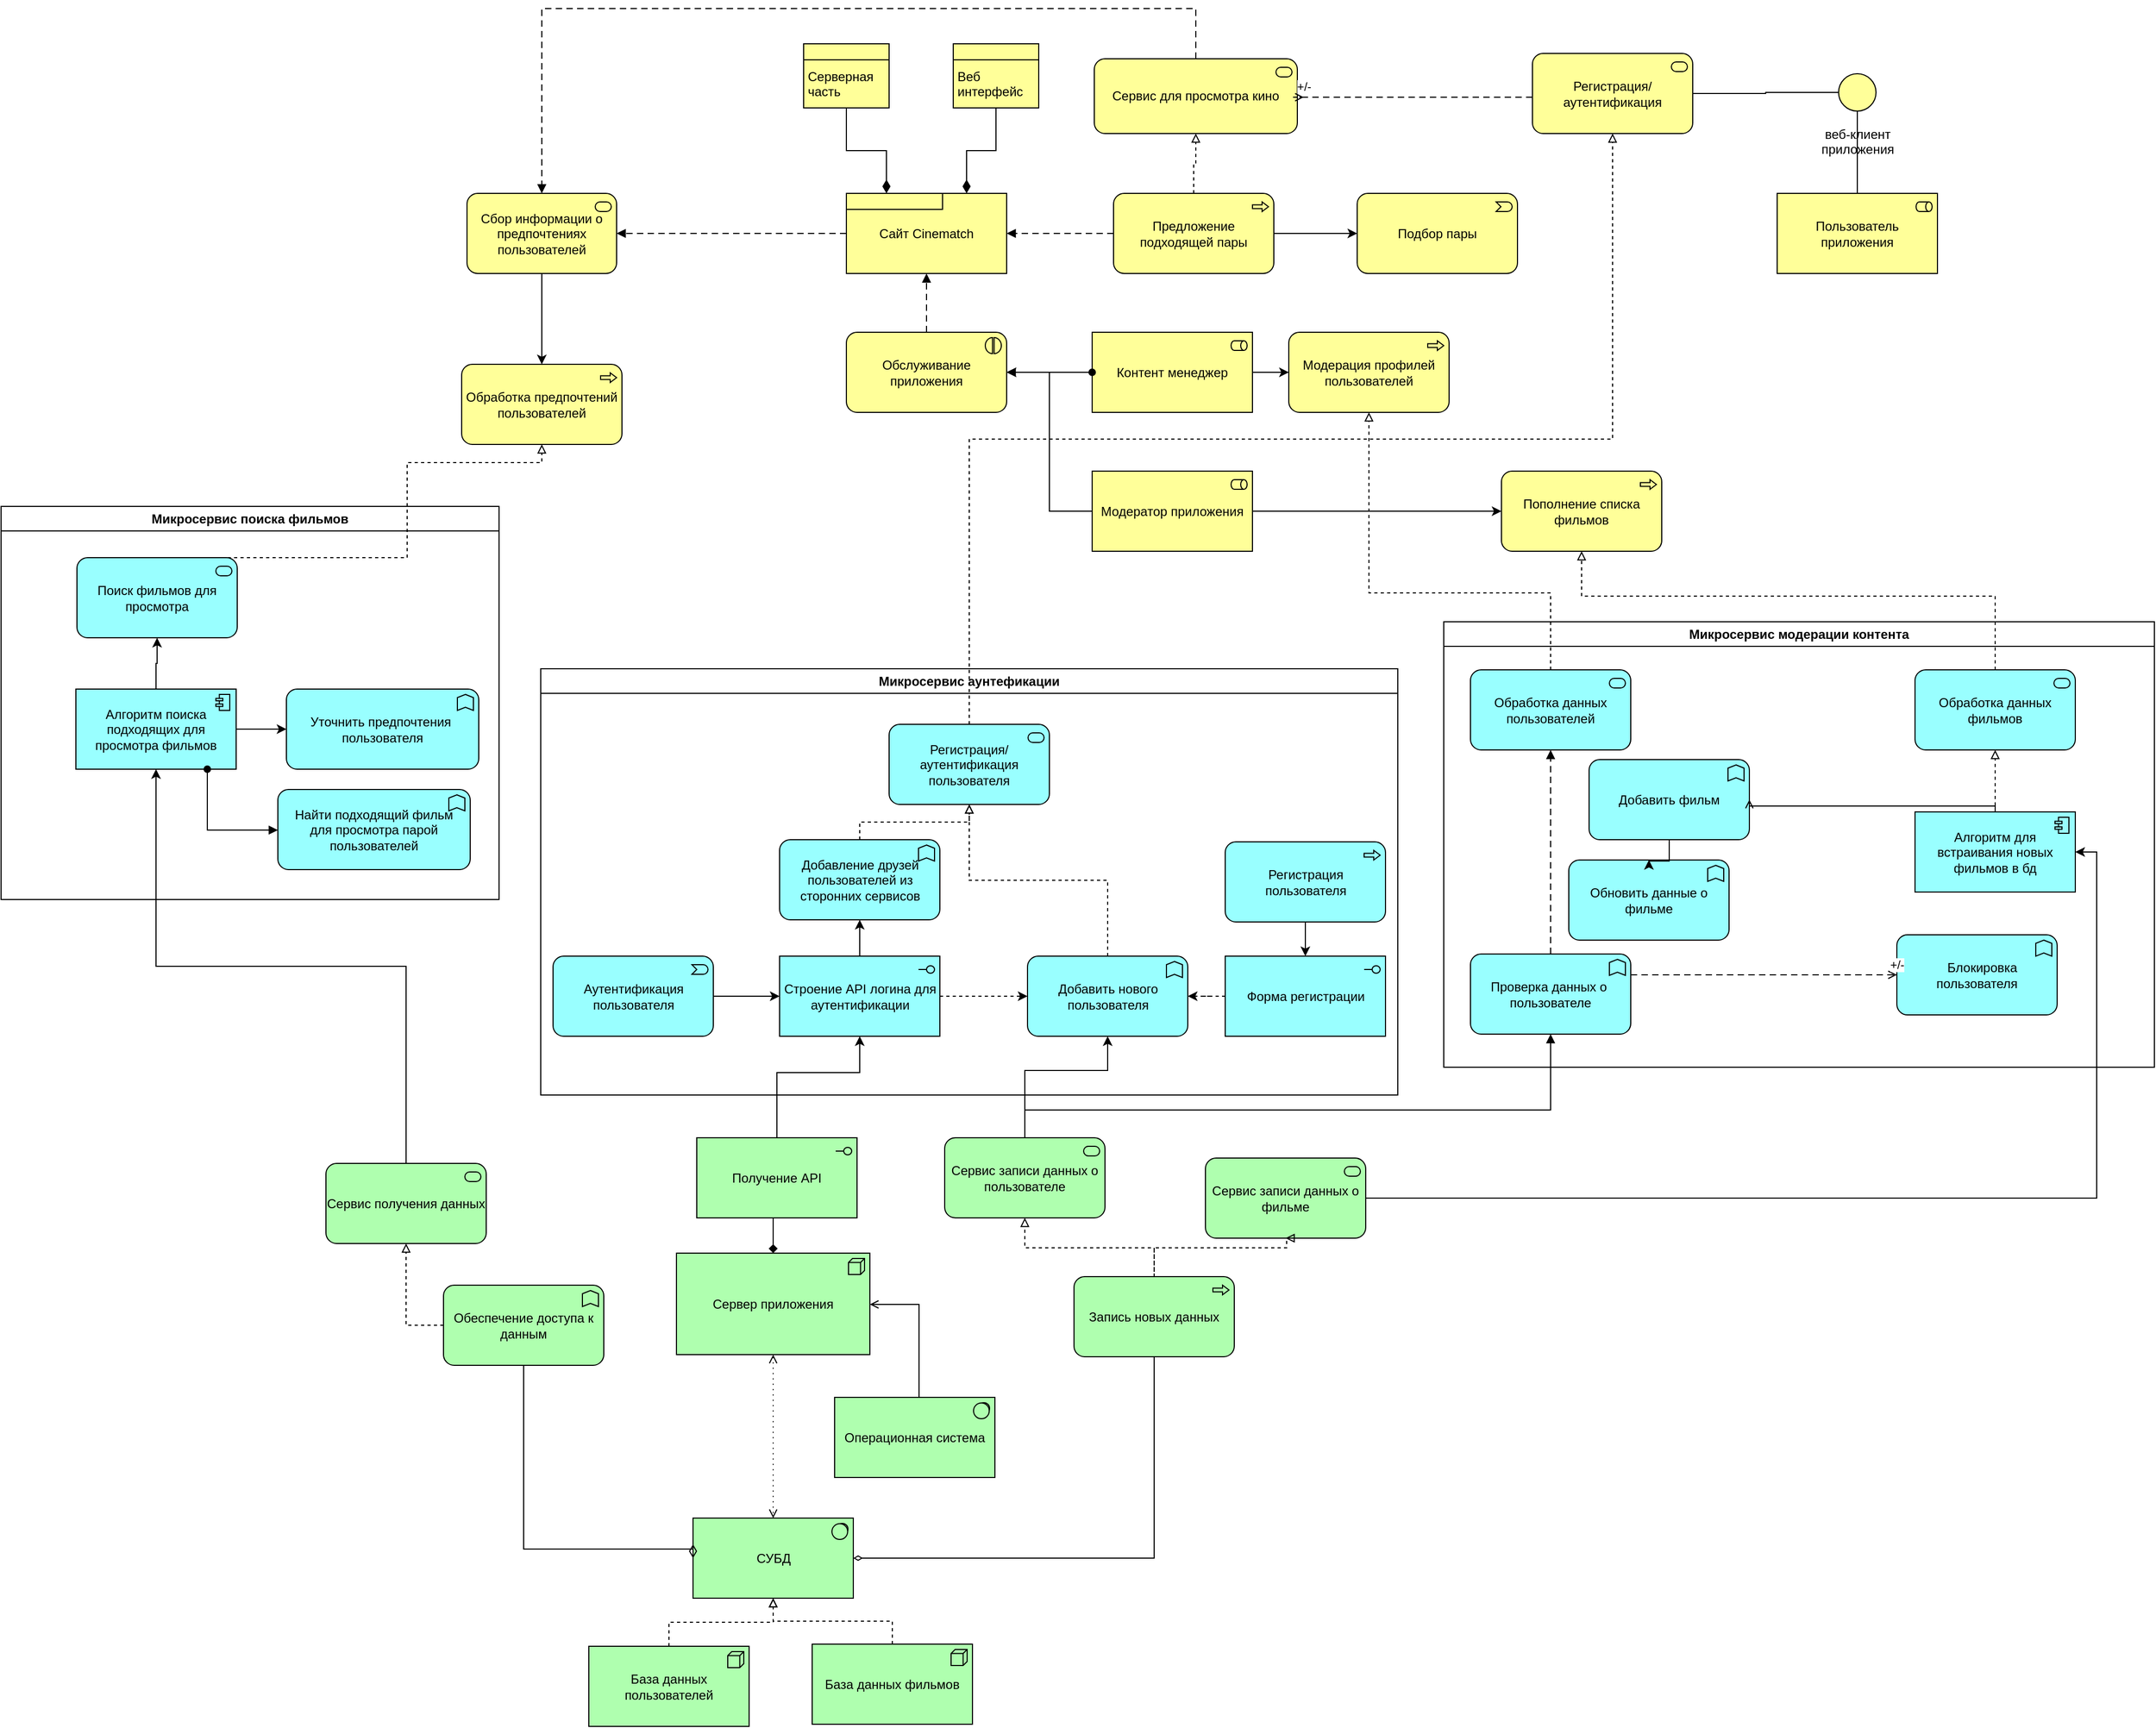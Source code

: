 <mxfile version="21.1.9" type="google">
  <diagram id="6I0OCvxSQrVGMHxT2VVA" name="Page-1">
    <mxGraphModel grid="0" page="0" gridSize="10" guides="1" tooltips="1" connect="1" arrows="1" fold="1" pageScale="1" pageWidth="850" pageHeight="1100" math="0" shadow="0">
      <root>
        <mxCell id="0" />
        <mxCell id="1" parent="0" />
        <mxCell id="NRnLiXCZs7Ot5jkAOs1V-1" value="Сервис для просмотра кино" style="html=1;outlineConnect=0;whiteSpace=wrap;fillColor=#ffff99;shape=mxgraph.archimate3.application;appType=serv;archiType=rounded;" vertex="1" parent="1">
          <mxGeometry x="612" y="334" width="190" height="70" as="geometry" />
        </mxCell>
        <mxCell id="NRnLiXCZs7Ot5jkAOs1V-2" value="Сайт Cinematch" style="html=1;outlineConnect=0;whiteSpace=wrap;fillColor=#ffff99;shape=mxgraph.archimate3.product;" vertex="1" parent="1">
          <mxGeometry x="380" y="460" width="150" height="75" as="geometry" />
        </mxCell>
        <mxCell id="NRnLiXCZs7Ot5jkAOs1V-3" value="&lt;table cellpadding=&quot;0&quot; cellspacing=&quot;0&quot; style=&quot;font-size:1em;width:100%;height:100%;&quot;&gt;&lt;tbody&gt;&lt;tr style=&quot;height:20px;&quot;&gt;&lt;td align=&quot;center&quot;&gt;&lt;/td&gt;&lt;/tr&gt;&lt;tr&gt;&lt;td align=&quot;left&quot; valign=&quot;top&quot; style=&quot;padding:4px;&quot;&gt;Серверная часть&lt;/td&gt;&lt;/tr&gt;&lt;/tbody&gt;&lt;/table&gt;" style="html=1;outlineConnect=0;whiteSpace=wrap;fillColor=#ffff99;shape=mxgraph.archimate3.businessObject;overflow=fill;" vertex="1" parent="1">
          <mxGeometry x="340" y="320" width="80" height="60" as="geometry" />
        </mxCell>
        <mxCell id="NRnLiXCZs7Ot5jkAOs1V-4" value="&lt;table cellpadding=&quot;0&quot; cellspacing=&quot;0&quot; style=&quot;font-size:1em;width:100%;height:100%;&quot;&gt;&lt;tbody&gt;&lt;tr style=&quot;height:20px;&quot;&gt;&lt;td align=&quot;center&quot;&gt;&lt;/td&gt;&lt;/tr&gt;&lt;tr&gt;&lt;td align=&quot;left&quot; valign=&quot;top&quot; style=&quot;padding:4px;&quot;&gt;Веб интерфейс&lt;/td&gt;&lt;/tr&gt;&lt;/tbody&gt;&lt;/table&gt;" style="html=1;outlineConnect=0;whiteSpace=wrap;fillColor=#ffff99;shape=mxgraph.archimate3.businessObject;overflow=fill;" vertex="1" parent="1">
          <mxGeometry x="480" y="320" width="80" height="60" as="geometry" />
        </mxCell>
        <mxCell id="NRnLiXCZs7Ot5jkAOs1V-5" value="Обслуживание приложения" style="html=1;outlineConnect=0;whiteSpace=wrap;fillColor=#ffff99;shape=mxgraph.archimate3.application;appType=interaction;archiType=rounded;" vertex="1" parent="1">
          <mxGeometry x="380" y="590" width="150" height="75" as="geometry" />
        </mxCell>
        <mxCell id="NRnLiXCZs7Ot5jkAOs1V-15" style="edgeStyle=orthogonalEdgeStyle;rounded=0;orthogonalLoop=1;jettySize=auto;html=1;entryX=0;entryY=0.5;entryDx=0;entryDy=0;entryPerimeter=0;" edge="1" parent="1" source="NRnLiXCZs7Ot5jkAOs1V-6" target="NRnLiXCZs7Ot5jkAOs1V-7">
          <mxGeometry relative="1" as="geometry" />
        </mxCell>
        <mxCell id="NRnLiXCZs7Ot5jkAOs1V-6" value="Контент менеджер" style="html=1;outlineConnect=0;whiteSpace=wrap;fillColor=#ffff99;shape=mxgraph.archimate3.application;appType=role;archiType=square;" vertex="1" parent="1">
          <mxGeometry x="610" y="590" width="150" height="75" as="geometry" />
        </mxCell>
        <mxCell id="NRnLiXCZs7Ot5jkAOs1V-7" value="Модерация профилей пользователей" style="html=1;outlineConnect=0;whiteSpace=wrap;fillColor=#ffff99;shape=mxgraph.archimate3.application;appType=proc;archiType=rounded;" vertex="1" parent="1">
          <mxGeometry x="794" y="590" width="150" height="75" as="geometry" />
        </mxCell>
        <mxCell id="NRnLiXCZs7Ot5jkAOs1V-17" value="" style="edgeStyle=orthogonalEdgeStyle;rounded=0;orthogonalLoop=1;jettySize=auto;html=1;" edge="1" parent="1" source="NRnLiXCZs7Ot5jkAOs1V-8" target="NRnLiXCZs7Ot5jkAOs1V-9">
          <mxGeometry relative="1" as="geometry" />
        </mxCell>
        <mxCell id="NRnLiXCZs7Ot5jkAOs1V-21" style="edgeStyle=orthogonalEdgeStyle;rounded=0;orthogonalLoop=1;jettySize=auto;html=1;entryX=1;entryY=0.5;entryDx=0;entryDy=0;entryPerimeter=0;" edge="1" parent="1" source="NRnLiXCZs7Ot5jkAOs1V-8" target="NRnLiXCZs7Ot5jkAOs1V-5">
          <mxGeometry relative="1" as="geometry" />
        </mxCell>
        <mxCell id="NRnLiXCZs7Ot5jkAOs1V-8" value="Модератор приложения" style="html=1;outlineConnect=0;whiteSpace=wrap;fillColor=#ffff99;shape=mxgraph.archimate3.application;appType=role;archiType=square;" vertex="1" parent="1">
          <mxGeometry x="610" y="720" width="150" height="75" as="geometry" />
        </mxCell>
        <mxCell id="NRnLiXCZs7Ot5jkAOs1V-9" value="Пополнение списка фильмов" style="html=1;outlineConnect=0;whiteSpace=wrap;fillColor=#ffff99;shape=mxgraph.archimate3.application;appType=proc;archiType=rounded;" vertex="1" parent="1">
          <mxGeometry x="993" y="720" width="150" height="75" as="geometry" />
        </mxCell>
        <mxCell id="NRnLiXCZs7Ot5jkAOs1V-23" value="" style="edgeStyle=orthogonalEdgeStyle;rounded=0;orthogonalLoop=1;jettySize=auto;html=1;" edge="1" parent="1" source="NRnLiXCZs7Ot5jkAOs1V-10" target="NRnLiXCZs7Ot5jkAOs1V-11">
          <mxGeometry relative="1" as="geometry" />
        </mxCell>
        <mxCell id="NRnLiXCZs7Ot5jkAOs1V-10" value="Сбор информации о предпочтениях пользователей" style="html=1;outlineConnect=0;whiteSpace=wrap;fillColor=#ffff99;shape=mxgraph.archimate3.application;appType=serv;archiType=rounded;" vertex="1" parent="1">
          <mxGeometry x="25" y="460" width="140" height="75" as="geometry" />
        </mxCell>
        <mxCell id="NRnLiXCZs7Ot5jkAOs1V-11" value="Обработка предпочтений пользователей" style="html=1;outlineConnect=0;whiteSpace=wrap;fillColor=#ffff99;shape=mxgraph.archimate3.application;appType=proc;archiType=rounded;" vertex="1" parent="1">
          <mxGeometry x="20" y="620" width="150" height="75" as="geometry" />
        </mxCell>
        <mxCell id="NRnLiXCZs7Ot5jkAOs1V-14" style="edgeStyle=orthogonalEdgeStyle;rounded=0;orthogonalLoop=1;jettySize=auto;html=1;entryX=0;entryY=0.5;entryDx=0;entryDy=0;entryPerimeter=0;" edge="1" parent="1" source="NRnLiXCZs7Ot5jkAOs1V-12" target="NRnLiXCZs7Ot5jkAOs1V-13">
          <mxGeometry relative="1" as="geometry" />
        </mxCell>
        <mxCell id="NRnLiXCZs7Ot5jkAOs1V-12" value="Предложение подходящей пары" style="html=1;outlineConnect=0;whiteSpace=wrap;fillColor=#ffff99;shape=mxgraph.archimate3.application;appType=proc;archiType=rounded;" vertex="1" parent="1">
          <mxGeometry x="630" y="460" width="150" height="75" as="geometry" />
        </mxCell>
        <mxCell id="NRnLiXCZs7Ot5jkAOs1V-13" value="Подбор пары" style="html=1;outlineConnect=0;whiteSpace=wrap;fillColor=#ffff99;shape=mxgraph.archimate3.application;appType=event;archiType=rounded;" vertex="1" parent="1">
          <mxGeometry x="858" y="460" width="150" height="75" as="geometry" />
        </mxCell>
        <mxCell id="NRnLiXCZs7Ot5jkAOs1V-20" value="" style="endArrow=block;html=1;endFill=1;startArrow=oval;startFill=1;edgeStyle=elbowEdgeStyle;elbow=vertical;rounded=0;exitX=0;exitY=0.5;exitDx=0;exitDy=0;exitPerimeter=0;entryX=1;entryY=0.5;entryDx=0;entryDy=0;entryPerimeter=0;" edge="1" parent="1" source="NRnLiXCZs7Ot5jkAOs1V-6" target="NRnLiXCZs7Ot5jkAOs1V-5">
          <mxGeometry width="160" relative="1" as="geometry">
            <mxPoint x="370" y="610" as="sourcePoint" />
            <mxPoint x="530" y="610" as="targetPoint" />
          </mxGeometry>
        </mxCell>
        <mxCell id="NRnLiXCZs7Ot5jkAOs1V-22" value="" style="edgeStyle=elbowEdgeStyle;html=1;endArrow=block;dashed=1;elbow=vertical;endFill=1;dashPattern=6 4;rounded=0;entryX=0.5;entryY=1;entryDx=0;entryDy=0;entryPerimeter=0;" edge="1" parent="1" source="NRnLiXCZs7Ot5jkAOs1V-5" target="NRnLiXCZs7Ot5jkAOs1V-2">
          <mxGeometry width="160" relative="1" as="geometry">
            <mxPoint x="455" y="430" as="sourcePoint" />
            <mxPoint x="455" y="430" as="targetPoint" />
          </mxGeometry>
        </mxCell>
        <mxCell id="NRnLiXCZs7Ot5jkAOs1V-25" value="" style="edgeStyle=elbowEdgeStyle;html=1;endArrow=block;dashed=1;elbow=vertical;endFill=1;dashPattern=6 4;rounded=0;entryX=1;entryY=0.5;entryDx=0;entryDy=0;entryPerimeter=0;" edge="1" parent="1" source="NRnLiXCZs7Ot5jkAOs1V-2" target="NRnLiXCZs7Ot5jkAOs1V-10">
          <mxGeometry width="160" relative="1" as="geometry">
            <mxPoint x="220" y="497.5" as="sourcePoint" />
            <mxPoint x="220" y="497.5" as="targetPoint" />
          </mxGeometry>
        </mxCell>
        <mxCell id="NRnLiXCZs7Ot5jkAOs1V-26" value="" style="html=1;endArrow=diamondThin;endFill=1;edgeStyle=elbowEdgeStyle;elbow=vertical;endSize=10;rounded=0;entryX=0.25;entryY=0;entryDx=0;entryDy=0;entryPerimeter=0;" edge="1" parent="1" source="NRnLiXCZs7Ot5jkAOs1V-3" target="NRnLiXCZs7Ot5jkAOs1V-2">
          <mxGeometry width="160" relative="1" as="geometry">
            <mxPoint x="370" y="380" as="sourcePoint" />
            <mxPoint x="370" y="540" as="targetPoint" />
          </mxGeometry>
        </mxCell>
        <mxCell id="NRnLiXCZs7Ot5jkAOs1V-27" value="" style="html=1;endArrow=diamondThin;endFill=1;edgeStyle=elbowEdgeStyle;elbow=vertical;endSize=10;rounded=0;entryX=0.75;entryY=0;entryDx=0;entryDy=0;entryPerimeter=0;" edge="1" parent="1" source="NRnLiXCZs7Ot5jkAOs1V-4" target="NRnLiXCZs7Ot5jkAOs1V-2">
          <mxGeometry width="160" relative="1" as="geometry">
            <mxPoint x="535" y="380" as="sourcePoint" />
            <mxPoint x="535" y="540" as="targetPoint" />
          </mxGeometry>
        </mxCell>
        <mxCell id="NRnLiXCZs7Ot5jkAOs1V-28" value="" style="edgeStyle=elbowEdgeStyle;html=1;endArrow=block;dashed=1;elbow=vertical;endFill=1;dashPattern=6 4;rounded=0;entryX=1;entryY=0.5;entryDx=0;entryDy=0;entryPerimeter=0;" edge="1" parent="1" source="NRnLiXCZs7Ot5jkAOs1V-12" target="NRnLiXCZs7Ot5jkAOs1V-2">
          <mxGeometry width="160" relative="1" as="geometry">
            <mxPoint x="470" y="497.5" as="sourcePoint" />
            <mxPoint x="530" y="498" as="targetPoint" />
          </mxGeometry>
        </mxCell>
        <mxCell id="NRnLiXCZs7Ot5jkAOs1V-29" value="" style="edgeStyle=elbowEdgeStyle;html=1;endArrow=block;elbow=vertical;endFill=0;dashed=1;rounded=0;entryX=0.5;entryY=1;entryDx=0;entryDy=0;entryPerimeter=0;" edge="1" parent="1" source="NRnLiXCZs7Ot5jkAOs1V-12" target="NRnLiXCZs7Ot5jkAOs1V-1">
          <mxGeometry width="160" relative="1" as="geometry">
            <mxPoint x="705" y="300" as="sourcePoint" />
            <mxPoint x="705" y="300" as="targetPoint" />
          </mxGeometry>
        </mxCell>
        <mxCell id="NRnLiXCZs7Ot5jkAOs1V-30" value="" style="edgeStyle=elbowEdgeStyle;html=1;endArrow=block;dashed=1;elbow=vertical;endFill=1;dashPattern=6 4;rounded=0;entryX=0.5;entryY=0;entryDx=0;entryDy=0;entryPerimeter=0;" edge="1" parent="1" source="NRnLiXCZs7Ot5jkAOs1V-1" target="NRnLiXCZs7Ot5jkAOs1V-10">
          <mxGeometry width="160" relative="1" as="geometry">
            <mxPoint x="450" y="235" as="sourcePoint" />
            <mxPoint x="450" y="235" as="targetPoint" />
            <Array as="points">
              <mxPoint x="398" y="287" />
            </Array>
          </mxGeometry>
        </mxCell>
        <mxCell id="NRnLiXCZs7Ot5jkAOs1V-60" value="Пользователь приложения" style="html=1;outlineConnect=0;whiteSpace=wrap;fillColor=#ffff99;shape=mxgraph.archimate3.application;appType=role;archiType=square;" vertex="1" parent="1">
          <mxGeometry x="1251" y="460" width="150" height="75" as="geometry" />
        </mxCell>
        <mxCell id="NRnLiXCZs7Ot5jkAOs1V-69" style="edgeStyle=orthogonalEdgeStyle;rounded=0;orthogonalLoop=1;jettySize=auto;html=1;exitX=0;exitY=0.5;exitDx=0;exitDy=0;exitPerimeter=0;entryX=0.5;entryY=0;entryDx=0;entryDy=0;entryPerimeter=0;endArrow=none;endFill=0;" edge="1" parent="1" source="NRnLiXCZs7Ot5jkAOs1V-61" target="NRnLiXCZs7Ot5jkAOs1V-60">
          <mxGeometry relative="1" as="geometry" />
        </mxCell>
        <mxCell id="i_WYheZD6JwpmQFqZCui-36" style="edgeStyle=orthogonalEdgeStyle;rounded=0;orthogonalLoop=1;jettySize=auto;html=1;exitX=0.75;exitY=0;exitDx=0;exitDy=0;exitPerimeter=0;entryX=1;entryY=0.5;entryDx=0;entryDy=0;entryPerimeter=0;endArrow=none;endFill=0;" edge="1" parent="1" source="NRnLiXCZs7Ot5jkAOs1V-61" target="i_WYheZD6JwpmQFqZCui-35">
          <mxGeometry relative="1" as="geometry" />
        </mxCell>
        <mxCell id="NRnLiXCZs7Ot5jkAOs1V-61" value="&amp;nbsp;&lt;br&gt;&lt;br&gt;&lt;br&gt;&lt;br&gt;веб-клиент приложения" style="html=1;outlineConnect=0;whiteSpace=wrap;fillColor=#ffff99;shape=mxgraph.archimate3.interface;direction=north;" vertex="1" parent="1">
          <mxGeometry x="1308.5" y="348" width="35" height="70" as="geometry" />
        </mxCell>
        <mxCell id="NRnLiXCZs7Ot5jkAOs1V-66" value="Сервер приложения" style="html=1;outlineConnect=0;whiteSpace=wrap;fillColor=#AFFFAF;shape=mxgraph.archimate3.application;appType=node;archiType=square;" vertex="1" parent="1">
          <mxGeometry x="221" y="1452" width="181" height="95" as="geometry" />
        </mxCell>
        <mxCell id="NRnLiXCZs7Ot5jkAOs1V-73" style="edgeStyle=orthogonalEdgeStyle;rounded=0;orthogonalLoop=1;jettySize=auto;html=1;exitX=0.5;exitY=0;exitDx=0;exitDy=0;exitPerimeter=0;entryX=0.5;entryY=1;entryDx=0;entryDy=0;entryPerimeter=0;" edge="1" parent="1" source="NRnLiXCZs7Ot5jkAOs1V-67" target="NRnLiXCZs7Ot5jkAOs1V-31">
          <mxGeometry relative="1" as="geometry" />
        </mxCell>
        <mxCell id="NRnLiXCZs7Ot5jkAOs1V-67" value="Сервис получения данных" style="html=1;outlineConnect=0;whiteSpace=wrap;fillColor=#AFFFAF;shape=mxgraph.archimate3.application;appType=serv;archiType=rounded" vertex="1" parent="1">
          <mxGeometry x="-107" y="1368" width="150" height="75" as="geometry" />
        </mxCell>
        <mxCell id="NRnLiXCZs7Ot5jkAOs1V-75" style="edgeStyle=orthogonalEdgeStyle;rounded=0;orthogonalLoop=1;jettySize=auto;html=1;exitX=0.5;exitY=0;exitDx=0;exitDy=0;exitPerimeter=0;entryX=0.5;entryY=1;entryDx=0;entryDy=0;entryPerimeter=0;" edge="1" parent="1" source="NRnLiXCZs7Ot5jkAOs1V-71" target="NRnLiXCZs7Ot5jkAOs1V-40">
          <mxGeometry relative="1" as="geometry">
            <Array as="points">
              <mxPoint x="315" y="1283" />
              <mxPoint x="392" y="1283" />
            </Array>
          </mxGeometry>
        </mxCell>
        <mxCell id="NRnLiXCZs7Ot5jkAOs1V-80" style="edgeStyle=orthogonalEdgeStyle;rounded=0;orthogonalLoop=1;jettySize=auto;html=1;exitX=0.5;exitY=1;exitDx=0;exitDy=0;exitPerimeter=0;entryX=0.5;entryY=0;entryDx=0;entryDy=0;entryPerimeter=0;endArrow=diamond;endFill=1;" edge="1" parent="1" source="NRnLiXCZs7Ot5jkAOs1V-71" target="NRnLiXCZs7Ot5jkAOs1V-66">
          <mxGeometry relative="1" as="geometry" />
        </mxCell>
        <mxCell id="NRnLiXCZs7Ot5jkAOs1V-71" value="Получение API" style="html=1;outlineConnect=0;whiteSpace=wrap;fillColor=#AFFFAF;shape=mxgraph.archimate3.application;appType=interface;archiType=square;" vertex="1" parent="1">
          <mxGeometry x="240" y="1344" width="150" height="75" as="geometry" />
        </mxCell>
        <mxCell id="NRnLiXCZs7Ot5jkAOs1V-77" style="edgeStyle=orthogonalEdgeStyle;rounded=0;orthogonalLoop=1;jettySize=auto;html=1;exitX=0;exitY=0.5;exitDx=0;exitDy=0;exitPerimeter=0;entryX=0.5;entryY=1;entryDx=0;entryDy=0;entryPerimeter=0;dashed=1;endArrow=block;endFill=0;" edge="1" parent="1" source="NRnLiXCZs7Ot5jkAOs1V-76" target="NRnLiXCZs7Ot5jkAOs1V-67">
          <mxGeometry relative="1" as="geometry" />
        </mxCell>
        <mxCell id="NRnLiXCZs7Ot5jkAOs1V-76" value="Обеспечение доступа к данным" style="html=1;outlineConnect=0;whiteSpace=wrap;fillColor=#AFFFAF;shape=mxgraph.archimate3.application;appType=func;archiType=rounded;" vertex="1" parent="1">
          <mxGeometry x="3" y="1482" width="150" height="75" as="geometry" />
        </mxCell>
        <mxCell id="NRnLiXCZs7Ot5jkAOs1V-93" style="edgeStyle=orthogonalEdgeStyle;rounded=0;orthogonalLoop=1;jettySize=auto;html=1;exitX=0.5;exitY=0;exitDx=0;exitDy=0;exitPerimeter=0;entryX=0.5;entryY=1;entryDx=0;entryDy=0;entryPerimeter=0;" edge="1" parent="1" source="NRnLiXCZs7Ot5jkAOs1V-86" target="NRnLiXCZs7Ot5jkAOs1V-41">
          <mxGeometry relative="1" as="geometry">
            <Array as="points">
              <mxPoint x="547" y="1281" />
              <mxPoint x="624" y="1281" />
            </Array>
          </mxGeometry>
        </mxCell>
        <mxCell id="NRnLiXCZs7Ot5jkAOs1V-86" value="Сервис записи данных о пользователе" style="html=1;outlineConnect=0;whiteSpace=wrap;fillColor=#AFFFAF;shape=mxgraph.archimate3.application;appType=serv;archiType=rounded" vertex="1" parent="1">
          <mxGeometry x="472" y="1344" width="150" height="75" as="geometry" />
        </mxCell>
        <mxCell id="VCe5McfCWZ9_aBj2l-YM-9" style="edgeStyle=orthogonalEdgeStyle;rounded=0;orthogonalLoop=1;jettySize=auto;html=1;exitX=1;exitY=0.5;exitDx=0;exitDy=0;exitPerimeter=0;entryX=1;entryY=0.5;entryDx=0;entryDy=0;entryPerimeter=0;" edge="1" parent="1" source="NRnLiXCZs7Ot5jkAOs1V-87" target="NRnLiXCZs7Ot5jkAOs1V-34">
          <mxGeometry relative="1" as="geometry" />
        </mxCell>
        <mxCell id="NRnLiXCZs7Ot5jkAOs1V-87" value="Сервис записи данных о фильме" style="html=1;outlineConnect=0;whiteSpace=wrap;fillColor=#AFFFAF;shape=mxgraph.archimate3.application;appType=serv;archiType=rounded" vertex="1" parent="1">
          <mxGeometry x="716" y="1363" width="150" height="75" as="geometry" />
        </mxCell>
        <mxCell id="NRnLiXCZs7Ot5jkAOs1V-90" style="edgeStyle=orthogonalEdgeStyle;rounded=0;orthogonalLoop=1;jettySize=auto;html=1;exitX=0.5;exitY=0;exitDx=0;exitDy=0;exitPerimeter=0;entryX=0.5;entryY=1;entryDx=0;entryDy=0;entryPerimeter=0;dashed=1;endArrow=block;endFill=0;" edge="1" parent="1" source="NRnLiXCZs7Ot5jkAOs1V-88" target="NRnLiXCZs7Ot5jkAOs1V-86">
          <mxGeometry relative="1" as="geometry">
            <Array as="points">
              <mxPoint x="668" y="1447" />
              <mxPoint x="547" y="1447" />
            </Array>
          </mxGeometry>
        </mxCell>
        <mxCell id="NRnLiXCZs7Ot5jkAOs1V-91" style="edgeStyle=orthogonalEdgeStyle;rounded=0;orthogonalLoop=1;jettySize=auto;html=1;exitX=0.75;exitY=0;exitDx=0;exitDy=0;exitPerimeter=0;entryX=0.5;entryY=1;entryDx=0;entryDy=0;entryPerimeter=0;dashed=1;endArrow=block;endFill=0;" edge="1" parent="1" source="NRnLiXCZs7Ot5jkAOs1V-88" target="NRnLiXCZs7Ot5jkAOs1V-87">
          <mxGeometry relative="1" as="geometry">
            <Array as="points">
              <mxPoint x="668" y="1474" />
              <mxPoint x="668" y="1447" />
              <mxPoint x="792" y="1447" />
            </Array>
          </mxGeometry>
        </mxCell>
        <mxCell id="i_WYheZD6JwpmQFqZCui-5" style="edgeStyle=orthogonalEdgeStyle;rounded=0;orthogonalLoop=1;jettySize=auto;html=1;exitX=0.5;exitY=1;exitDx=0;exitDy=0;exitPerimeter=0;entryX=1;entryY=0.5;entryDx=0;entryDy=0;entryPerimeter=0;endArrow=diamondThin;endFill=0;" edge="1" parent="1" source="NRnLiXCZs7Ot5jkAOs1V-88" target="i_WYheZD6JwpmQFqZCui-2">
          <mxGeometry relative="1" as="geometry" />
        </mxCell>
        <mxCell id="NRnLiXCZs7Ot5jkAOs1V-88" value="Запись новых данных" style="html=1;outlineConnect=0;whiteSpace=wrap;fillColor=#AFFFAF;shape=mxgraph.archimate3.application;appType=proc;archiType=rounded;" vertex="1" parent="1">
          <mxGeometry x="593" y="1474" width="150" height="75" as="geometry" />
        </mxCell>
        <mxCell id="VCe5McfCWZ9_aBj2l-YM-22" value="Микросервис поиска фильмов" style="swimlane;whiteSpace=wrap;html=1;" vertex="1" parent="1">
          <mxGeometry x="-411" y="753" width="466" height="368" as="geometry" />
        </mxCell>
        <mxCell id="VCe5McfCWZ9_aBj2l-YM-16" value="Уточнить предпочтения&amp;nbsp; пользователя" style="html=1;outlineConnect=0;whiteSpace=wrap;fillColor=#99ffff;shape=mxgraph.archimate3.application;appType=func;archiType=rounded;" vertex="1" parent="VCe5McfCWZ9_aBj2l-YM-22">
          <mxGeometry x="267" y="171" width="180" height="75" as="geometry" />
        </mxCell>
        <mxCell id="i_WYheZD6JwpmQFqZCui-26" style="edgeStyle=orthogonalEdgeStyle;rounded=0;orthogonalLoop=1;jettySize=auto;html=1;exitX=0.5;exitY=0;exitDx=0;exitDy=0;exitPerimeter=0;entryX=0.5;entryY=1;entryDx=0;entryDy=0;entryPerimeter=0;" edge="1" parent="VCe5McfCWZ9_aBj2l-YM-22" source="NRnLiXCZs7Ot5jkAOs1V-31" target="i_WYheZD6JwpmQFqZCui-25">
          <mxGeometry relative="1" as="geometry" />
        </mxCell>
        <mxCell id="NRnLiXCZs7Ot5jkAOs1V-31" value="Алгоритм поиска подходящих для просмотра фильмов" style="html=1;outlineConnect=0;whiteSpace=wrap;fillColor=#99ffff;shape=mxgraph.archimate3.application;appType=comp;archiType=square;" vertex="1" parent="VCe5McfCWZ9_aBj2l-YM-22">
          <mxGeometry x="70" y="171" width="150" height="75" as="geometry" />
        </mxCell>
        <mxCell id="VCe5McfCWZ9_aBj2l-YM-17" style="edgeStyle=orthogonalEdgeStyle;rounded=0;orthogonalLoop=1;jettySize=auto;html=1;exitX=1;exitY=0.5;exitDx=0;exitDy=0;exitPerimeter=0;" edge="1" parent="VCe5McfCWZ9_aBj2l-YM-22" source="NRnLiXCZs7Ot5jkAOs1V-31" target="VCe5McfCWZ9_aBj2l-YM-16">
          <mxGeometry relative="1" as="geometry" />
        </mxCell>
        <mxCell id="i_WYheZD6JwpmQFqZCui-25" value="Поиск фильмов для просмотра" style="html=1;outlineConnect=0;whiteSpace=wrap;fillColor=#99ffff;shape=mxgraph.archimate3.application;appType=serv;archiType=rounded" vertex="1" parent="VCe5McfCWZ9_aBj2l-YM-22">
          <mxGeometry x="71" y="48" width="150" height="75" as="geometry" />
        </mxCell>
        <mxCell id="NRnLiXCZs7Ot5jkAOs1V-32" value="Найти подходящий фильм&lt;br&gt;для просмотра парой пользователей" style="html=1;outlineConnect=0;whiteSpace=wrap;fillColor=#99ffff;shape=mxgraph.archimate3.application;appType=func;archiType=rounded;" vertex="1" parent="VCe5McfCWZ9_aBj2l-YM-22">
          <mxGeometry x="259" y="265" width="180" height="75" as="geometry" />
        </mxCell>
        <mxCell id="i_WYheZD6JwpmQFqZCui-30" value="" style="endArrow=block;html=1;endFill=1;startArrow=oval;startFill=1;edgeStyle=elbowEdgeStyle;elbow=vertical;rounded=0;entryX=0;entryY=0.5;entryDx=0;entryDy=0;entryPerimeter=0;" edge="1" parent="VCe5McfCWZ9_aBj2l-YM-22" source="NRnLiXCZs7Ot5jkAOs1V-31" target="NRnLiXCZs7Ot5jkAOs1V-32">
          <mxGeometry width="160" relative="1" as="geometry">
            <mxPoint x="556" y="-507" as="sourcePoint" />
            <mxPoint x="145" y="406" as="targetPoint" />
            <Array as="points">
              <mxPoint x="193" y="303" />
            </Array>
          </mxGeometry>
        </mxCell>
        <mxCell id="VCe5McfCWZ9_aBj2l-YM-28" value="Микросервис модерации контента" style="swimlane;whiteSpace=wrap;html=1;" vertex="1" parent="1">
          <mxGeometry x="939" y="861" width="665" height="417" as="geometry" />
        </mxCell>
        <mxCell id="VCe5McfCWZ9_aBj2l-YM-14" value="Обновить данные о фильме" style="html=1;outlineConnect=0;whiteSpace=wrap;fillColor=#99ffff;shape=mxgraph.archimate3.application;appType=func;archiType=rounded;" vertex="1" parent="VCe5McfCWZ9_aBj2l-YM-28">
          <mxGeometry x="117" y="223" width="150" height="75" as="geometry" />
        </mxCell>
        <mxCell id="NRnLiXCZs7Ot5jkAOs1V-35" value="Добавить фильм" style="html=1;outlineConnect=0;whiteSpace=wrap;fillColor=#99ffff;shape=mxgraph.archimate3.application;appType=func;archiType=rounded;" vertex="1" parent="VCe5McfCWZ9_aBj2l-YM-28">
          <mxGeometry x="136" y="129" width="150" height="75" as="geometry" />
        </mxCell>
        <mxCell id="VCe5McfCWZ9_aBj2l-YM-15" style="edgeStyle=orthogonalEdgeStyle;rounded=0;orthogonalLoop=1;jettySize=auto;html=1;exitX=0.5;exitY=1;exitDx=0;exitDy=0;exitPerimeter=0;" edge="1" parent="VCe5McfCWZ9_aBj2l-YM-28" source="NRnLiXCZs7Ot5jkAOs1V-35" target="VCe5McfCWZ9_aBj2l-YM-14">
          <mxGeometry relative="1" as="geometry" />
        </mxCell>
        <mxCell id="NRnLiXCZs7Ot5jkAOs1V-37" value="Проверка данных о&amp;nbsp; пользователе" style="html=1;outlineConnect=0;whiteSpace=wrap;fillColor=#99ffff;shape=mxgraph.archimate3.application;appType=func;archiType=rounded;" vertex="1" parent="VCe5McfCWZ9_aBj2l-YM-28">
          <mxGeometry x="25" y="311" width="150" height="75" as="geometry" />
        </mxCell>
        <mxCell id="NRnLiXCZs7Ot5jkAOs1V-34" value="Алгоритм для встраивания новых фильмов в бд" style="html=1;outlineConnect=0;whiteSpace=wrap;fillColor=#99ffff;shape=mxgraph.archimate3.application;appType=comp;archiType=square;" vertex="1" parent="VCe5McfCWZ9_aBj2l-YM-28">
          <mxGeometry x="441" y="178" width="150" height="75" as="geometry" />
        </mxCell>
        <mxCell id="i_WYheZD6JwpmQFqZCui-14" value="Обработка данных пользователей" style="html=1;outlineConnect=0;whiteSpace=wrap;fillColor=#99ffff;shape=mxgraph.archimate3.application;appType=serv;archiType=rounded" vertex="1" parent="VCe5McfCWZ9_aBj2l-YM-28">
          <mxGeometry x="25" y="45" width="150" height="75" as="geometry" />
        </mxCell>
        <mxCell id="i_WYheZD6JwpmQFqZCui-15" value="Обработка данных фильмов" style="html=1;outlineConnect=0;whiteSpace=wrap;fillColor=#99ffff;shape=mxgraph.archimate3.application;appType=serv;archiType=rounded" vertex="1" parent="VCe5McfCWZ9_aBj2l-YM-28">
          <mxGeometry x="441" y="45" width="150" height="75" as="geometry" />
        </mxCell>
        <mxCell id="i_WYheZD6JwpmQFqZCui-17" value="&amp;nbsp; &amp;nbsp;Блокировка пользователя" style="html=1;outlineConnect=0;whiteSpace=wrap;fillColor=#99ffff;shape=mxgraph.archimate3.application;appType=func;archiType=rounded;" vertex="1" parent="VCe5McfCWZ9_aBj2l-YM-28">
          <mxGeometry x="424" y="293" width="150" height="75" as="geometry" />
        </mxCell>
        <mxCell id="i_WYheZD6JwpmQFqZCui-18" value="+/-" style="edgeStyle=elbowEdgeStyle;html=1;endArrow=open;elbow=vertical;endFill=0;dashed=1;dashPattern=6 4;rounded=0;entryX=0;entryY=0.5;entryDx=0;entryDy=0;entryPerimeter=0;" edge="1" parent="VCe5McfCWZ9_aBj2l-YM-28" source="NRnLiXCZs7Ot5jkAOs1V-37" target="i_WYheZD6JwpmQFqZCui-17">
          <mxGeometry x="1" y="10" relative="1" as="geometry">
            <mxPoint x="-559" y="-528.5" as="sourcePoint" />
            <mxPoint x="546" y="330.5" as="targetPoint" />
          </mxGeometry>
        </mxCell>
        <mxCell id="i_WYheZD6JwpmQFqZCui-20" value="" style="edgeStyle=elbowEdgeStyle;html=1;endArrow=block;dashed=1;elbow=vertical;endFill=1;dashPattern=6 4;rounded=0;entryX=0.5;entryY=1;entryDx=0;entryDy=0;entryPerimeter=0;" edge="1" parent="VCe5McfCWZ9_aBj2l-YM-28" source="NRnLiXCZs7Ot5jkAOs1V-37" target="i_WYheZD6JwpmQFqZCui-14">
          <mxGeometry width="160" relative="1" as="geometry">
            <mxPoint x="-634" y="-726" as="sourcePoint" />
            <mxPoint x="311" y="133" as="targetPoint" />
          </mxGeometry>
        </mxCell>
        <mxCell id="i_WYheZD6JwpmQFqZCui-21" value="" style="edgeStyle=elbowEdgeStyle;html=1;endArrow=open;elbow=vertical;endFill=1;rounded=0;entryX=1;entryY=0.5;entryDx=0;entryDy=0;entryPerimeter=0;" edge="1" parent="VCe5McfCWZ9_aBj2l-YM-28" source="NRnLiXCZs7Ot5jkAOs1V-34" target="NRnLiXCZs7Ot5jkAOs1V-35">
          <mxGeometry width="160" relative="1" as="geometry">
            <mxPoint x="-658" y="-645.5" as="sourcePoint" />
            <mxPoint x="281" y="215.5" as="targetPoint" />
          </mxGeometry>
        </mxCell>
        <mxCell id="i_WYheZD6JwpmQFqZCui-22" value="" style="edgeStyle=elbowEdgeStyle;html=1;endArrow=block;elbow=vertical;endFill=0;dashed=1;rounded=0;entryX=0.5;entryY=1;entryDx=0;entryDy=0;entryPerimeter=0;" edge="1" parent="VCe5McfCWZ9_aBj2l-YM-28" source="NRnLiXCZs7Ot5jkAOs1V-34" target="i_WYheZD6JwpmQFqZCui-15">
          <mxGeometry width="160" relative="1" as="geometry">
            <mxPoint x="-423" y="-843" as="sourcePoint" />
            <mxPoint x="516" y="135" as="targetPoint" />
          </mxGeometry>
        </mxCell>
        <mxCell id="VCe5McfCWZ9_aBj2l-YM-30" value="Микросервис аунтефикации" style="swimlane;whiteSpace=wrap;html=1;" vertex="1" parent="1">
          <mxGeometry x="94" y="905" width="802" height="399" as="geometry" />
        </mxCell>
        <mxCell id="NRnLiXCZs7Ot5jkAOs1V-43" value="Регистрация пользователя" style="html=1;outlineConnect=0;whiteSpace=wrap;fillColor=#99ffff;shape=mxgraph.archimate3.application;appType=proc;archiType=rounded;" vertex="1" parent="VCe5McfCWZ9_aBj2l-YM-30">
          <mxGeometry x="640.5" y="162" width="150" height="75" as="geometry" />
        </mxCell>
        <mxCell id="NRnLiXCZs7Ot5jkAOs1V-42" value="Форма регистрации" style="html=1;outlineConnect=0;whiteSpace=wrap;fillColor=#99ffff;shape=mxgraph.archimate3.application;appType=interface;archiType=square;" vertex="1" parent="VCe5McfCWZ9_aBj2l-YM-30">
          <mxGeometry x="640.5" y="269" width="150" height="75" as="geometry" />
        </mxCell>
        <mxCell id="NRnLiXCZs7Ot5jkAOs1V-55" value="" style="edgeStyle=orthogonalEdgeStyle;rounded=0;orthogonalLoop=1;jettySize=auto;html=1;" edge="1" parent="VCe5McfCWZ9_aBj2l-YM-30" source="NRnLiXCZs7Ot5jkAOs1V-43" target="NRnLiXCZs7Ot5jkAOs1V-42">
          <mxGeometry relative="1" as="geometry" />
        </mxCell>
        <mxCell id="NRnLiXCZs7Ot5jkAOs1V-40" value="Строение API логина для аутентификации" style="html=1;outlineConnect=0;whiteSpace=wrap;fillColor=#99ffff;shape=mxgraph.archimate3.application;appType=interface;archiType=square;" vertex="1" parent="VCe5McfCWZ9_aBj2l-YM-30">
          <mxGeometry x="223.5" y="269" width="150" height="75" as="geometry" />
        </mxCell>
        <mxCell id="NRnLiXCZs7Ot5jkAOs1V-39" value="Аутентификация пользователя" style="html=1;outlineConnect=0;whiteSpace=wrap;fillColor=#99ffff;shape=mxgraph.archimate3.application;appType=event;archiType=rounded" vertex="1" parent="VCe5McfCWZ9_aBj2l-YM-30">
          <mxGeometry x="11.5" y="269" width="150" height="75" as="geometry" />
        </mxCell>
        <mxCell id="NRnLiXCZs7Ot5jkAOs1V-49" value="" style="edgeStyle=orthogonalEdgeStyle;rounded=0;orthogonalLoop=1;jettySize=auto;html=1;" edge="1" parent="VCe5McfCWZ9_aBj2l-YM-30" source="NRnLiXCZs7Ot5jkAOs1V-39" target="NRnLiXCZs7Ot5jkAOs1V-40">
          <mxGeometry relative="1" as="geometry" />
        </mxCell>
        <mxCell id="NRnLiXCZs7Ot5jkAOs1V-41" value="Добавить нового пользователя" style="html=1;outlineConnect=0;whiteSpace=wrap;fillColor=#99ffff;shape=mxgraph.archimate3.application;appType=func;archiType=rounded;" vertex="1" parent="VCe5McfCWZ9_aBj2l-YM-30">
          <mxGeometry x="455.5" y="269" width="150" height="75" as="geometry" />
        </mxCell>
        <mxCell id="NRnLiXCZs7Ot5jkAOs1V-51" value="" style="edgeStyle=orthogonalEdgeStyle;rounded=0;orthogonalLoop=1;jettySize=auto;html=1;dashed=1;" edge="1" parent="VCe5McfCWZ9_aBj2l-YM-30" source="NRnLiXCZs7Ot5jkAOs1V-40" target="NRnLiXCZs7Ot5jkAOs1V-41">
          <mxGeometry relative="1" as="geometry" />
        </mxCell>
        <mxCell id="NRnLiXCZs7Ot5jkAOs1V-54" value="" style="edgeStyle=orthogonalEdgeStyle;rounded=0;orthogonalLoop=1;jettySize=auto;html=1;dashed=1;" edge="1" parent="VCe5McfCWZ9_aBj2l-YM-30" source="NRnLiXCZs7Ot5jkAOs1V-42" target="NRnLiXCZs7Ot5jkAOs1V-41">
          <mxGeometry relative="1" as="geometry" />
        </mxCell>
        <mxCell id="NRnLiXCZs7Ot5jkAOs1V-38" value="Добавление друзей пользователей из сторонних сервисов" style="html=1;outlineConnect=0;whiteSpace=wrap;fillColor=#99ffff;shape=mxgraph.archimate3.application;appType=func;archiType=rounded;" vertex="1" parent="VCe5McfCWZ9_aBj2l-YM-30">
          <mxGeometry x="223.5" y="160" width="150" height="75" as="geometry" />
        </mxCell>
        <mxCell id="NRnLiXCZs7Ot5jkAOs1V-50" value="" style="edgeStyle=orthogonalEdgeStyle;rounded=0;orthogonalLoop=1;jettySize=auto;html=1;" edge="1" parent="VCe5McfCWZ9_aBj2l-YM-30" source="NRnLiXCZs7Ot5jkAOs1V-40" target="NRnLiXCZs7Ot5jkAOs1V-38">
          <mxGeometry relative="1" as="geometry" />
        </mxCell>
        <mxCell id="i_WYheZD6JwpmQFqZCui-31" value="Регистрация/аутентификация пользователя" style="html=1;outlineConnect=0;whiteSpace=wrap;fillColor=#99ffff;shape=mxgraph.archimate3.application;appType=serv;archiType=rounded" vertex="1" parent="VCe5McfCWZ9_aBj2l-YM-30">
          <mxGeometry x="326" y="52" width="150" height="75" as="geometry" />
        </mxCell>
        <mxCell id="i_WYheZD6JwpmQFqZCui-32" value="" style="edgeStyle=elbowEdgeStyle;html=1;endArrow=block;elbow=vertical;endFill=0;dashed=1;rounded=0;entryX=0.5;entryY=1;entryDx=0;entryDy=0;entryPerimeter=0;" edge="1" parent="VCe5McfCWZ9_aBj2l-YM-30" source="NRnLiXCZs7Ot5jkAOs1V-38" target="i_WYheZD6JwpmQFqZCui-31">
          <mxGeometry width="160" relative="1" as="geometry">
            <mxPoint x="204.5" y="-905" as="sourcePoint" />
            <mxPoint x="298.5" as="targetPoint" />
          </mxGeometry>
        </mxCell>
        <mxCell id="i_WYheZD6JwpmQFqZCui-33" value="" style="edgeStyle=elbowEdgeStyle;html=1;endArrow=block;elbow=vertical;endFill=0;dashed=1;rounded=0;entryX=0.5;entryY=1;entryDx=0;entryDy=0;entryPerimeter=0;" edge="1" parent="VCe5McfCWZ9_aBj2l-YM-30" source="NRnLiXCZs7Ot5jkAOs1V-41" target="i_WYheZD6JwpmQFqZCui-31">
          <mxGeometry width="160" relative="1" as="geometry">
            <mxPoint x="436.5" y="-796" as="sourcePoint" />
            <mxPoint x="530.5" y="109" as="targetPoint" />
          </mxGeometry>
        </mxCell>
        <mxCell id="i_WYheZD6JwpmQFqZCui-1" value="Операционная система" style="html=1;outlineConnect=0;whiteSpace=wrap;fillColor=#AFFFAF;shape=mxgraph.archimate3.application;appType=sysSw;archiType=square;" vertex="1" parent="1">
          <mxGeometry x="369" y="1587" width="150" height="75" as="geometry" />
        </mxCell>
        <mxCell id="i_WYheZD6JwpmQFqZCui-2" value="СУБД" style="html=1;outlineConnect=0;whiteSpace=wrap;fillColor=#AFFFAF;shape=mxgraph.archimate3.application;appType=sysSw;archiType=square;" vertex="1" parent="1">
          <mxGeometry x="236.5" y="1700" width="150" height="75" as="geometry" />
        </mxCell>
        <mxCell id="i_WYheZD6JwpmQFqZCui-6" value="" style="edgeStyle=elbowEdgeStyle;html=1;endArrow=open;elbow=vertical;endFill=0;dashed=1;startArrow=open;startFill=0;dashPattern=1 4;rounded=0;entryX=0.5;entryY=0;entryDx=0;entryDy=0;entryPerimeter=0;" edge="1" parent="1" source="NRnLiXCZs7Ot5jkAOs1V-66" target="i_WYheZD6JwpmQFqZCui-2">
          <mxGeometry width="160" relative="1" as="geometry">
            <mxPoint x="311.5" y="1547" as="sourcePoint" />
            <mxPoint x="311.5" y="1707" as="targetPoint" />
          </mxGeometry>
        </mxCell>
        <mxCell id="i_WYheZD6JwpmQFqZCui-7" value="" style="html=1;endArrow=diamondThin;endFill=0;edgeStyle=elbowEdgeStyle;elbow=vertical;endSize=10;rounded=0;entryX=0;entryY=0.5;entryDx=0;entryDy=0;entryPerimeter=0;" edge="1" parent="1" source="NRnLiXCZs7Ot5jkAOs1V-76" target="i_WYheZD6JwpmQFqZCui-2">
          <mxGeometry width="160" relative="1" as="geometry">
            <mxPoint x="133" y="1515.5" as="sourcePoint" />
            <mxPoint x="293" y="1515.5" as="targetPoint" />
            <Array as="points">
              <mxPoint x="164" y="1729" />
              <mxPoint x="142" y="1734" />
              <mxPoint x="188" y="1615" />
            </Array>
          </mxGeometry>
        </mxCell>
        <mxCell id="i_WYheZD6JwpmQFqZCui-8" value="" style="edgeStyle=elbowEdgeStyle;html=1;endArrow=open;elbow=vertical;endFill=1;rounded=0;entryX=1;entryY=0.5;entryDx=0;entryDy=0;entryPerimeter=0;" edge="1" parent="1" source="i_WYheZD6JwpmQFqZCui-1" target="NRnLiXCZs7Ot5jkAOs1V-66">
          <mxGeometry width="160" relative="1" as="geometry">
            <mxPoint x="444" y="1427" as="sourcePoint" />
            <mxPoint x="444" y="1427" as="targetPoint" />
            <Array as="points">
              <mxPoint x="448" y="1500" />
            </Array>
          </mxGeometry>
        </mxCell>
        <mxCell id="i_WYheZD6JwpmQFqZCui-10" value="База данных пользователей" style="html=1;outlineConnect=0;whiteSpace=wrap;fillColor=#AFFFAF;shape=mxgraph.archimate3.application;appType=node;archiType=square;" vertex="1" parent="1">
          <mxGeometry x="139" y="1820" width="150" height="75" as="geometry" />
        </mxCell>
        <mxCell id="i_WYheZD6JwpmQFqZCui-11" value="База данных фильмов" style="html=1;outlineConnect=0;whiteSpace=wrap;fillColor=#AFFFAF;shape=mxgraph.archimate3.application;appType=node;archiType=square;" vertex="1" parent="1">
          <mxGeometry x="348" y="1818" width="150" height="75" as="geometry" />
        </mxCell>
        <mxCell id="i_WYheZD6JwpmQFqZCui-12" value="" style="edgeStyle=elbowEdgeStyle;html=1;endArrow=block;elbow=vertical;endFill=0;dashed=1;rounded=0;entryX=0.5;entryY=1;entryDx=0;entryDy=0;entryPerimeter=0;" edge="1" parent="1" source="i_WYheZD6JwpmQFqZCui-10" target="i_WYheZD6JwpmQFqZCui-2">
          <mxGeometry width="160" relative="1" as="geometry">
            <mxPoint x="214" y="1660" as="sourcePoint" />
            <mxPoint x="214" y="1660" as="targetPoint" />
          </mxGeometry>
        </mxCell>
        <mxCell id="i_WYheZD6JwpmQFqZCui-13" value="" style="edgeStyle=elbowEdgeStyle;html=1;endArrow=block;elbow=vertical;endFill=0;dashed=1;rounded=0;entryX=0.5;entryY=1;entryDx=0;entryDy=0;entryPerimeter=0;" edge="1" parent="1" source="i_WYheZD6JwpmQFqZCui-11" target="i_WYheZD6JwpmQFqZCui-2">
          <mxGeometry width="160" relative="1" as="geometry">
            <mxPoint x="455" y="1660" as="sourcePoint" />
            <mxPoint x="455" y="1660" as="targetPoint" />
          </mxGeometry>
        </mxCell>
        <mxCell id="i_WYheZD6JwpmQFqZCui-16" value="" style="edgeStyle=elbowEdgeStyle;html=1;endArrow=block;dashed=0;elbow=vertical;endFill=1;rounded=0;entryX=0.5;entryY=1;entryDx=0;entryDy=0;entryPerimeter=0;" edge="1" parent="1" source="NRnLiXCZs7Ot5jkAOs1V-86" target="NRnLiXCZs7Ot5jkAOs1V-37">
          <mxGeometry width="160" relative="1" as="geometry">
            <mxPoint x="622" y="1381.5" as="sourcePoint" />
            <mxPoint x="782" y="1381.5" as="targetPoint" />
            <Array as="points">
              <mxPoint x="917" y="1318" />
            </Array>
          </mxGeometry>
        </mxCell>
        <mxCell id="i_WYheZD6JwpmQFqZCui-23" value="" style="edgeStyle=elbowEdgeStyle;html=1;endArrow=block;elbow=vertical;endFill=0;dashed=1;rounded=0;entryX=0.5;entryY=1;entryDx=0;entryDy=0;entryPerimeter=0;" edge="1" parent="1" source="i_WYheZD6JwpmQFqZCui-15" target="NRnLiXCZs7Ot5jkAOs1V-9">
          <mxGeometry width="160" relative="1" as="geometry">
            <mxPoint x="516" y="-115" as="sourcePoint" />
            <mxPoint x="1455" y="746" as="targetPoint" />
            <Array as="points">
              <mxPoint x="1248" y="837" />
            </Array>
          </mxGeometry>
        </mxCell>
        <mxCell id="i_WYheZD6JwpmQFqZCui-24" value="" style="edgeStyle=elbowEdgeStyle;html=1;endArrow=block;elbow=vertical;endFill=0;dashed=1;rounded=0;entryX=0.5;entryY=1;entryDx=0;entryDy=0;entryPerimeter=0;" edge="1" parent="1" source="i_WYheZD6JwpmQFqZCui-14" target="NRnLiXCZs7Ot5jkAOs1V-7">
          <mxGeometry width="160" relative="1" as="geometry">
            <mxPoint x="100" y="-115" as="sourcePoint" />
            <mxPoint x="1039" y="746" as="targetPoint" />
            <Array as="points">
              <mxPoint x="954" y="834" />
            </Array>
          </mxGeometry>
        </mxCell>
        <mxCell id="i_WYheZD6JwpmQFqZCui-27" style="edgeStyle=orthogonalEdgeStyle;rounded=0;orthogonalLoop=1;jettySize=auto;html=1;exitX=0.5;exitY=0;exitDx=0;exitDy=0;exitPerimeter=0;entryX=0.5;entryY=1;entryDx=0;entryDy=0;entryPerimeter=0;dashed=1;endArrow=block;endFill=0;" edge="1" parent="1" source="i_WYheZD6JwpmQFqZCui-25" target="NRnLiXCZs7Ot5jkAOs1V-11">
          <mxGeometry relative="1" as="geometry">
            <Array as="points">
              <mxPoint x="-31" y="712" />
              <mxPoint x="95" y="712" />
            </Array>
          </mxGeometry>
        </mxCell>
        <mxCell id="i_WYheZD6JwpmQFqZCui-35" value="Регистрация/аутентификация" style="html=1;outlineConnect=0;whiteSpace=wrap;fillColor=#ffff99;shape=mxgraph.archimate3.application;appType=serv;archiType=rounded;" vertex="1" parent="1">
          <mxGeometry x="1022" y="329" width="150" height="75" as="geometry" />
        </mxCell>
        <mxCell id="i_WYheZD6JwpmQFqZCui-39" value="+/-" style="edgeStyle=elbowEdgeStyle;html=1;endArrow=open;elbow=vertical;endFill=0;dashed=1;dashPattern=6 4;rounded=0;" edge="1" parent="1" source="i_WYheZD6JwpmQFqZCui-35">
          <mxGeometry x="1" y="10" relative="1" as="geometry">
            <mxPoint x="703" y="369.5" as="sourcePoint" />
            <mxPoint x="808" y="370" as="targetPoint" />
            <Array as="points">
              <mxPoint x="798" y="370" />
            </Array>
          </mxGeometry>
        </mxCell>
        <mxCell id="i_WYheZD6JwpmQFqZCui-41" value="" style="edgeStyle=elbowEdgeStyle;html=1;endArrow=block;elbow=vertical;endFill=0;dashed=1;rounded=0;entryX=0.5;entryY=1;entryDx=0;entryDy=0;entryPerimeter=0;" edge="1" parent="1" source="i_WYheZD6JwpmQFqZCui-31" target="i_WYheZD6JwpmQFqZCui-35">
          <mxGeometry width="160" relative="1" as="geometry">
            <mxPoint x="476" y="89.5" as="sourcePoint" />
            <mxPoint x="730" y="994.5" as="targetPoint" />
            <Array as="points">
              <mxPoint x="793" y="690" />
            </Array>
          </mxGeometry>
        </mxCell>
      </root>
    </mxGraphModel>
  </diagram>
</mxfile>
